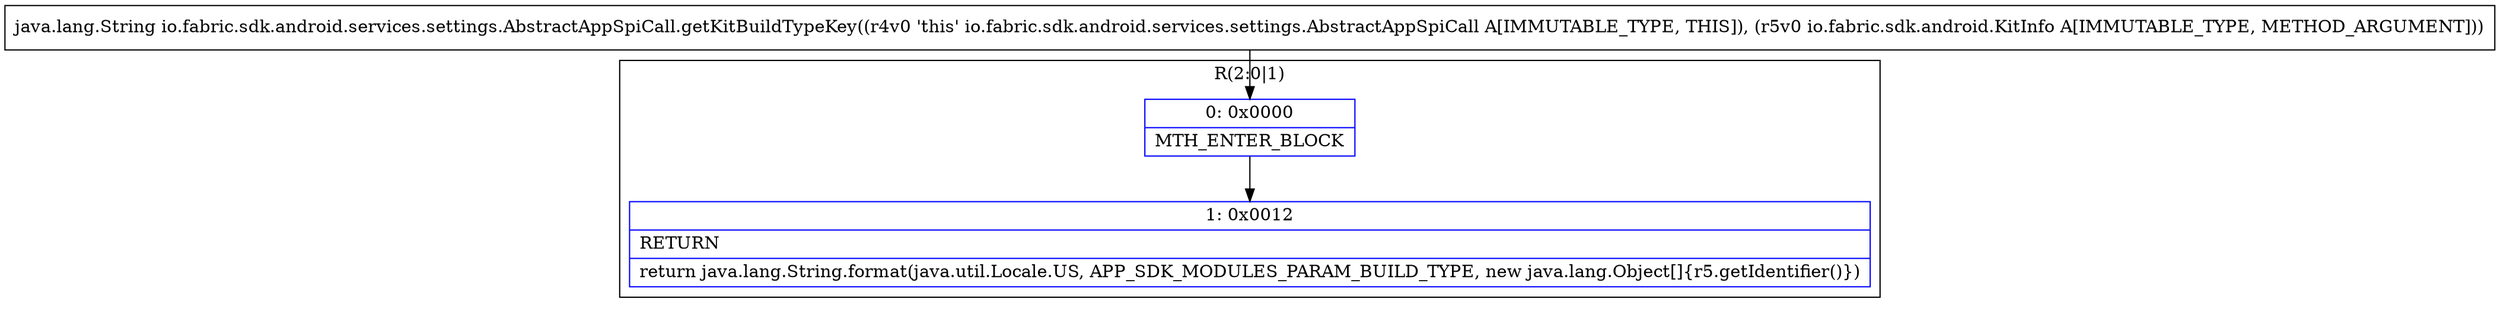 digraph "CFG forio.fabric.sdk.android.services.settings.AbstractAppSpiCall.getKitBuildTypeKey(Lio\/fabric\/sdk\/android\/KitInfo;)Ljava\/lang\/String;" {
subgraph cluster_Region_1177474325 {
label = "R(2:0|1)";
node [shape=record,color=blue];
Node_0 [shape=record,label="{0\:\ 0x0000|MTH_ENTER_BLOCK\l}"];
Node_1 [shape=record,label="{1\:\ 0x0012|RETURN\l|return java.lang.String.format(java.util.Locale.US, APP_SDK_MODULES_PARAM_BUILD_TYPE, new java.lang.Object[]\{r5.getIdentifier()\})\l}"];
}
MethodNode[shape=record,label="{java.lang.String io.fabric.sdk.android.services.settings.AbstractAppSpiCall.getKitBuildTypeKey((r4v0 'this' io.fabric.sdk.android.services.settings.AbstractAppSpiCall A[IMMUTABLE_TYPE, THIS]), (r5v0 io.fabric.sdk.android.KitInfo A[IMMUTABLE_TYPE, METHOD_ARGUMENT])) }"];
MethodNode -> Node_0;
Node_0 -> Node_1;
}

